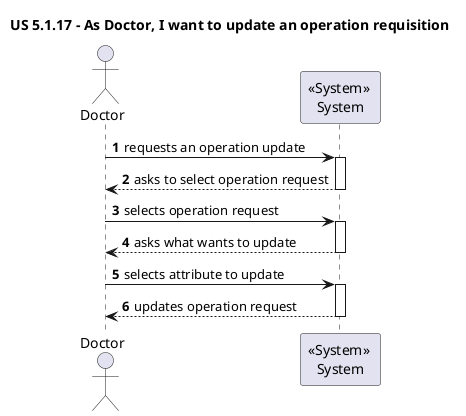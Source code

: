 ﻿@startuml

title US 5.1.17 - As Doctor, I want to update an operation requisition


autonumber
actor "Doctor" as Doctor

participant "<<System>> \nSystem" as System

    Doctor -> System : requests an operation update
    activate System

    System --> Doctor : asks to select operation request
    deactivate System

    Doctor -> System : selects operation request
    activate System
    
    System --> Doctor : asks what wants to update
    deactivate System    
    
    Doctor -> System : selects attribute to update
    activate System
    
    System --> Doctor : updates operation request
    deactivate System

@enduml
